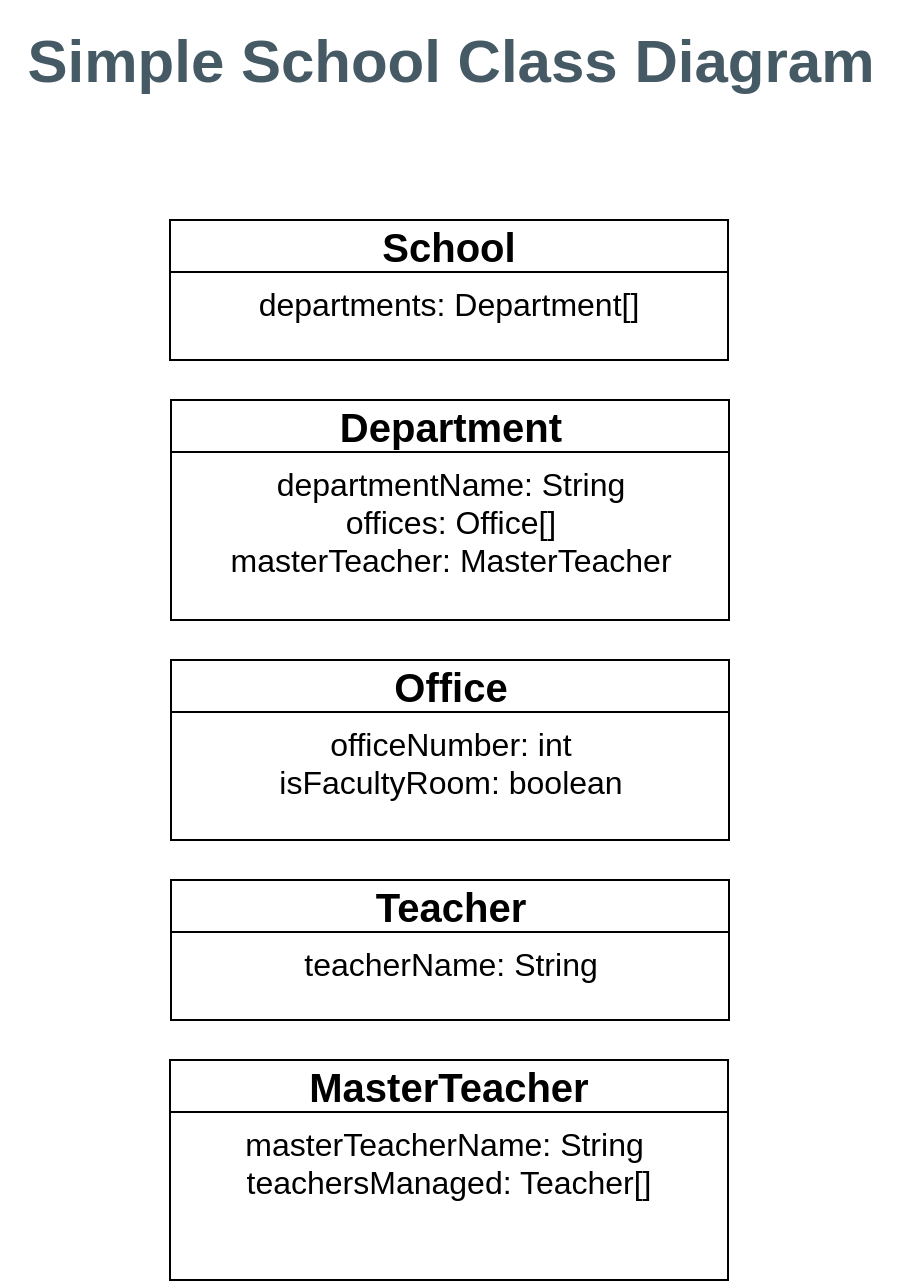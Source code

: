 <mxfile version="22.1.4" type="github">
  <diagram id="C5RBs43oDa-KdzZeNtuy" name="Page-1">
    <mxGraphModel dx="1434" dy="746" grid="1" gridSize="10" guides="1" tooltips="1" connect="1" arrows="1" fold="1" page="1" pageScale="1" pageWidth="827" pageHeight="1169" math="0" shadow="0">
      <root>
        <mxCell id="WIyWlLk6GJQsqaUBKTNV-0" />
        <mxCell id="WIyWlLk6GJQsqaUBKTNV-1" parent="WIyWlLk6GJQsqaUBKTNV-0" />
        <mxCell id="q3VlOx32O_sJhU3rCdkW-7" value="&lt;b&gt;&lt;font style=&quot;font-size: 20px;&quot;&gt;School&lt;/font&gt;&lt;/b&gt;" style="swimlane;fontStyle=0;childLayout=stackLayout;horizontal=1;startSize=26;fillColor=none;horizontalStack=0;resizeParent=1;resizeParentMax=0;resizeLast=0;collapsible=1;marginBottom=0;whiteSpace=wrap;html=1;" vertex="1" parent="WIyWlLk6GJQsqaUBKTNV-1">
          <mxGeometry x="274" y="140" width="279" height="70" as="geometry">
            <mxRectangle x="344" y="420" width="100" height="30" as="alternateBounds" />
          </mxGeometry>
        </mxCell>
        <mxCell id="q3VlOx32O_sJhU3rCdkW-8" value="&lt;font style=&quot;font-size: 16px;&quot;&gt;departments: Department[]&lt;/font&gt;" style="text;strokeColor=none;fillColor=none;align=center;verticalAlign=top;spacingLeft=4;spacingRight=4;overflow=hidden;rotatable=0;points=[[0,0.5],[1,0.5]];portConstraint=eastwest;whiteSpace=wrap;html=1;" vertex="1" parent="q3VlOx32O_sJhU3rCdkW-7">
          <mxGeometry y="26" width="279" height="44" as="geometry" />
        </mxCell>
        <mxCell id="q3VlOx32O_sJhU3rCdkW-12" value="&lt;h2 style=&quot;box-sizing: border-box; margin-top: 0px; margin-bottom: 0.5rem; font-family: Poppins, sans-serif; line-height: 1.2; color: rgb(69, 90, 100); font-size: 1.875rem; user-select: auto !important;&quot; id=&quot;yui_3_17_2_1_1701178368257_1562&quot;&gt;Simple School Class Diagram&lt;br style=&quot;box-sizing: border-box; user-select: auto !important;&quot;&gt;&lt;/h2&gt;&lt;div&gt;&lt;span style=&quot;box-sizing: border-box; user-select: auto !important; font-size: calc(0.951rem + 0.608vw);&quot;&gt;&lt;br&gt;&lt;/span&gt;&lt;/div&gt;&lt;div style=&quot;box-sizing: border-box; user-select: auto !important;&quot; id=&quot;intro&quot;&gt;&lt;div style=&quot;box-sizing: border-box; user-select: auto !important;&quot; id=&quot;yui_3_17_2_1_1701178368257_1537&quot;&gt;&lt;div style=&quot;box-sizing: border-box; user-select: auto !important;&quot;&gt;&lt;div style=&quot;box-sizing: border-box; user-select: auto !important;&quot;&gt;&lt;p style=&quot;box-sizing: border-box; user-select: auto !important; margin-top: 0px; margin-bottom: 1rem;&quot;&gt;&lt;/p&gt;&lt;/div&gt;&lt;div style=&quot;box-sizing: border-box; user-select: auto !important;&quot;&gt;&lt;p style=&quot;box-sizing: border-box; margin-top: 0px; margin-bottom: 1rem; color: rgb(33, 37, 41); font-family: Poppins, sans-serif; font-size: 15px; text-align: left; background-color: rgb(255, 255, 255); user-select: auto !important;&quot; dir=&quot;ltr&quot;&gt;&lt;/p&gt;&lt;/div&gt;&lt;/div&gt;&lt;/div&gt;&lt;/div&gt;" style="text;html=1;align=center;verticalAlign=middle;resizable=0;points=[];autosize=1;strokeColor=none;fillColor=none;" vertex="1" parent="WIyWlLk6GJQsqaUBKTNV-1">
          <mxGeometry x="189" y="30" width="450" height="110" as="geometry" />
        </mxCell>
        <mxCell id="q3VlOx32O_sJhU3rCdkW-13" value="&lt;font style=&quot;font-size: 20px;&quot;&gt;&lt;b&gt;Department            &lt;/b&gt;&lt;/font&gt;" style="swimlane;fontStyle=0;childLayout=stackLayout;horizontal=1;startSize=26;fillColor=none;horizontalStack=0;resizeParent=1;resizeParentMax=0;resizeLast=0;collapsible=1;marginBottom=0;whiteSpace=wrap;html=1;" vertex="1" parent="WIyWlLk6GJQsqaUBKTNV-1">
          <mxGeometry x="274.5" y="230" width="279" height="110" as="geometry">
            <mxRectangle x="344" y="420" width="100" height="30" as="alternateBounds" />
          </mxGeometry>
        </mxCell>
        <mxCell id="q3VlOx32O_sJhU3rCdkW-14" value="&lt;font style=&quot;font-size: 16px;&quot;&gt;departmentName: String&lt;br&gt;offices: Office[] &lt;br&gt;masterTeacher: MasterTeacher&lt;/font&gt;" style="text;strokeColor=none;fillColor=none;align=center;verticalAlign=top;spacingLeft=4;spacingRight=4;overflow=hidden;rotatable=0;points=[[0,0.5],[1,0.5]];portConstraint=eastwest;whiteSpace=wrap;html=1;" vertex="1" parent="q3VlOx32O_sJhU3rCdkW-13">
          <mxGeometry y="26" width="279" height="84" as="geometry" />
        </mxCell>
        <mxCell id="q3VlOx32O_sJhU3rCdkW-15" value="&lt;b&gt;&lt;font style=&quot;font-size: 20px;&quot;&gt;Office              &lt;/font&gt;&lt;/b&gt;" style="swimlane;fontStyle=0;childLayout=stackLayout;horizontal=1;startSize=26;fillColor=none;horizontalStack=0;resizeParent=1;resizeParentMax=0;resizeLast=0;collapsible=1;marginBottom=0;whiteSpace=wrap;html=1;" vertex="1" parent="WIyWlLk6GJQsqaUBKTNV-1">
          <mxGeometry x="274.5" y="360" width="279" height="90" as="geometry">
            <mxRectangle x="344" y="420" width="100" height="30" as="alternateBounds" />
          </mxGeometry>
        </mxCell>
        <mxCell id="q3VlOx32O_sJhU3rCdkW-16" value="&lt;font style=&quot;font-size: 16px;&quot;&gt;officeNumber: int &lt;br&gt;isFacultyRoom: boolean &lt;/font&gt;" style="text;strokeColor=none;fillColor=none;align=center;verticalAlign=top;spacingLeft=4;spacingRight=4;overflow=hidden;rotatable=0;points=[[0,0.5],[1,0.5]];portConstraint=eastwest;whiteSpace=wrap;html=1;" vertex="1" parent="q3VlOx32O_sJhU3rCdkW-15">
          <mxGeometry y="26" width="279" height="64" as="geometry" />
        </mxCell>
        <mxCell id="q3VlOx32O_sJhU3rCdkW-17" value="&lt;b&gt;&lt;font style=&quot;font-size: 20px;&quot;&gt;Teacher              &lt;/font&gt;&lt;/b&gt;" style="swimlane;fontStyle=0;childLayout=stackLayout;horizontal=1;startSize=26;fillColor=none;horizontalStack=0;resizeParent=1;resizeParentMax=0;resizeLast=0;collapsible=1;marginBottom=0;whiteSpace=wrap;html=1;" vertex="1" parent="WIyWlLk6GJQsqaUBKTNV-1">
          <mxGeometry x="274.5" y="470" width="279" height="70" as="geometry">
            <mxRectangle x="344" y="420" width="100" height="30" as="alternateBounds" />
          </mxGeometry>
        </mxCell>
        <mxCell id="q3VlOx32O_sJhU3rCdkW-18" value="&lt;font style=&quot;font-size: 16px;&quot;&gt;teacherName: String         &lt;/font&gt;" style="text;strokeColor=none;fillColor=none;align=center;verticalAlign=top;spacingLeft=4;spacingRight=4;overflow=hidden;rotatable=0;points=[[0,0.5],[1,0.5]];portConstraint=eastwest;whiteSpace=wrap;html=1;" vertex="1" parent="q3VlOx32O_sJhU3rCdkW-17">
          <mxGeometry y="26" width="279" height="44" as="geometry" />
        </mxCell>
        <mxCell id="q3VlOx32O_sJhU3rCdkW-21" value="&lt;font style=&quot;font-size: 20px;&quot;&gt;&lt;b&gt;MasterTeacher           &lt;/b&gt;&lt;/font&gt;" style="swimlane;fontStyle=0;childLayout=stackLayout;horizontal=1;startSize=26;fillColor=none;horizontalStack=0;resizeParent=1;resizeParentMax=0;resizeLast=0;collapsible=1;marginBottom=0;whiteSpace=wrap;html=1;" vertex="1" parent="WIyWlLk6GJQsqaUBKTNV-1">
          <mxGeometry x="274" y="560" width="279" height="110" as="geometry">
            <mxRectangle x="344" y="420" width="100" height="30" as="alternateBounds" />
          </mxGeometry>
        </mxCell>
        <mxCell id="q3VlOx32O_sJhU3rCdkW-22" value="&lt;font style=&quot;font-size: 16px;&quot;&gt;masterTeacherName: String&amp;nbsp; teachersManaged: Teacher[]  &lt;/font&gt;" style="text;strokeColor=none;fillColor=none;align=center;verticalAlign=top;spacingLeft=4;spacingRight=4;overflow=hidden;rotatable=0;points=[[0,0.5],[1,0.5]];portConstraint=eastwest;whiteSpace=wrap;html=1;" vertex="1" parent="q3VlOx32O_sJhU3rCdkW-21">
          <mxGeometry y="26" width="279" height="84" as="geometry" />
        </mxCell>
      </root>
    </mxGraphModel>
  </diagram>
</mxfile>
